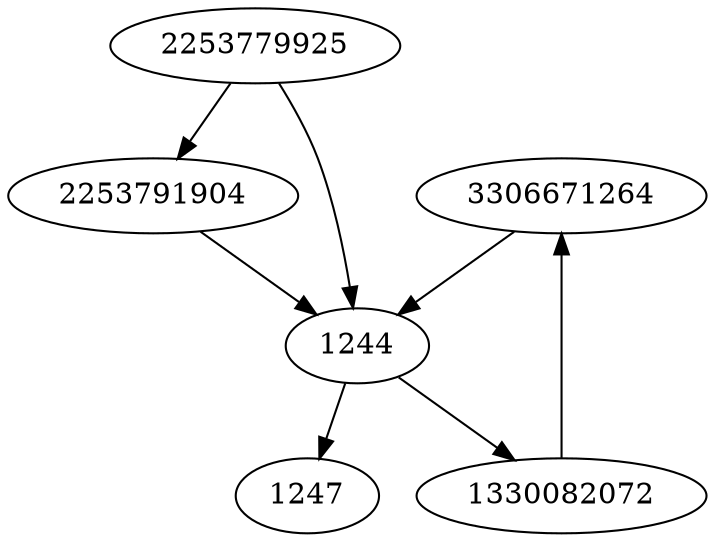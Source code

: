 strict digraph  {
3306671264;
2253791904;
2253779925;
1330082072;
1244;
1247;
3306671264 -> 1244;
2253791904 -> 1244;
2253779925 -> 1244;
2253779925 -> 2253791904;
1330082072 -> 3306671264;
1244 -> 1330082072;
1244 -> 1247;
}
